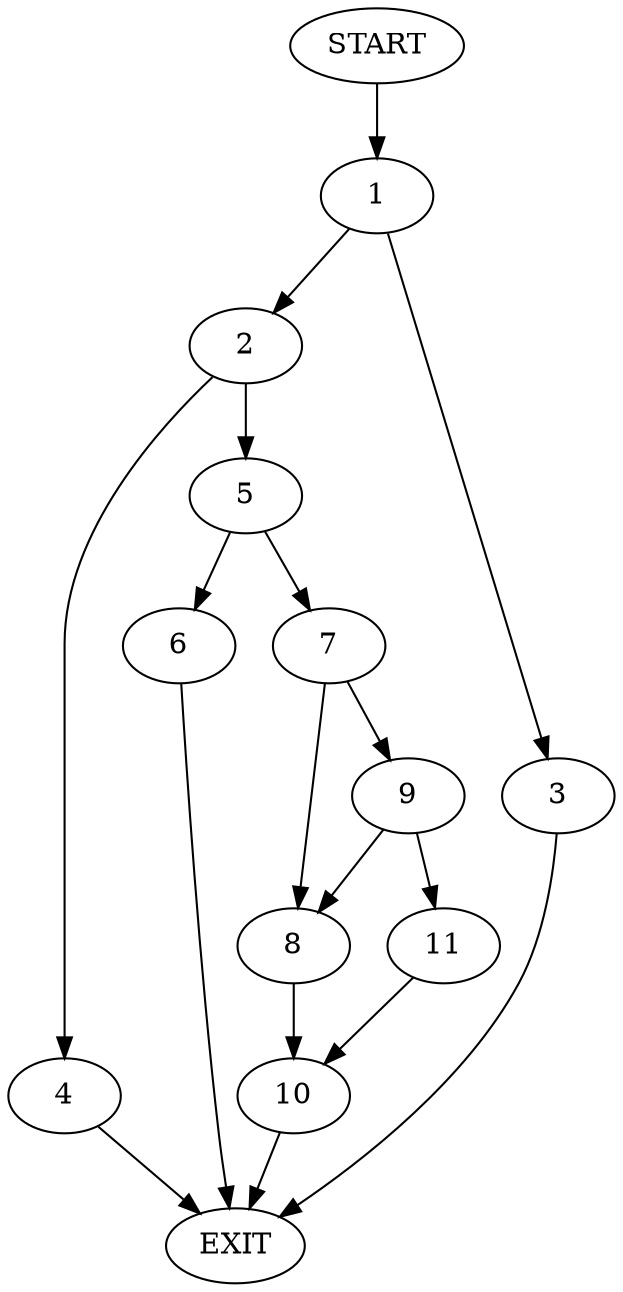 digraph {
0 [label="START"]
12 [label="EXIT"]
0 -> 1
1 -> 2
1 -> 3
2 -> 4
2 -> 5
3 -> 12
5 -> 6
5 -> 7
4 -> 12
6 -> 12
7 -> 8
7 -> 9
8 -> 10
9 -> 11
9 -> 8
11 -> 10
10 -> 12
}
